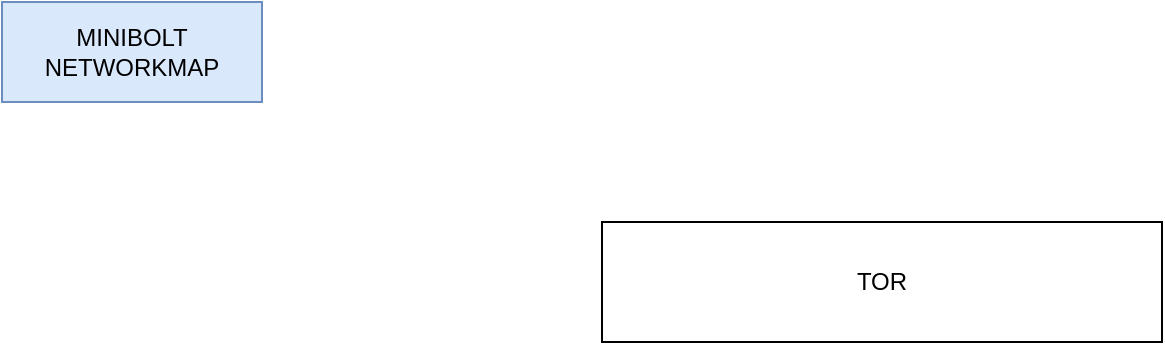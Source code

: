 <mxfile version="21.3.0" type="github">
  <diagram name="Página-1" id="dB3eKQBNZShQxtix_K70">
    <mxGraphModel dx="731" dy="434" grid="1" gridSize="10" guides="1" tooltips="1" connect="1" arrows="1" fold="1" page="1" pageScale="1" pageWidth="827" pageHeight="1169" math="0" shadow="0">
      <root>
        <mxCell id="0" />
        <mxCell id="1" parent="0" />
        <mxCell id="87kUoaWlma9BREmuZmnL-1" value="MINIBOLT NETWORKMAP" style="text;html=1;strokeColor=#6c8ebf;fillColor=#dae8fc;align=center;verticalAlign=middle;whiteSpace=wrap;rounded=0;" parent="1" vertex="1">
          <mxGeometry x="10" y="10" width="130" height="50" as="geometry" />
        </mxCell>
        <mxCell id="n0-edF3tHvyob96DkQFq-1" value="TOR" style="rounded=0;whiteSpace=wrap;html=1;" vertex="1" parent="1">
          <mxGeometry x="310" y="120" width="280" height="60" as="geometry" />
        </mxCell>
      </root>
    </mxGraphModel>
  </diagram>
</mxfile>
